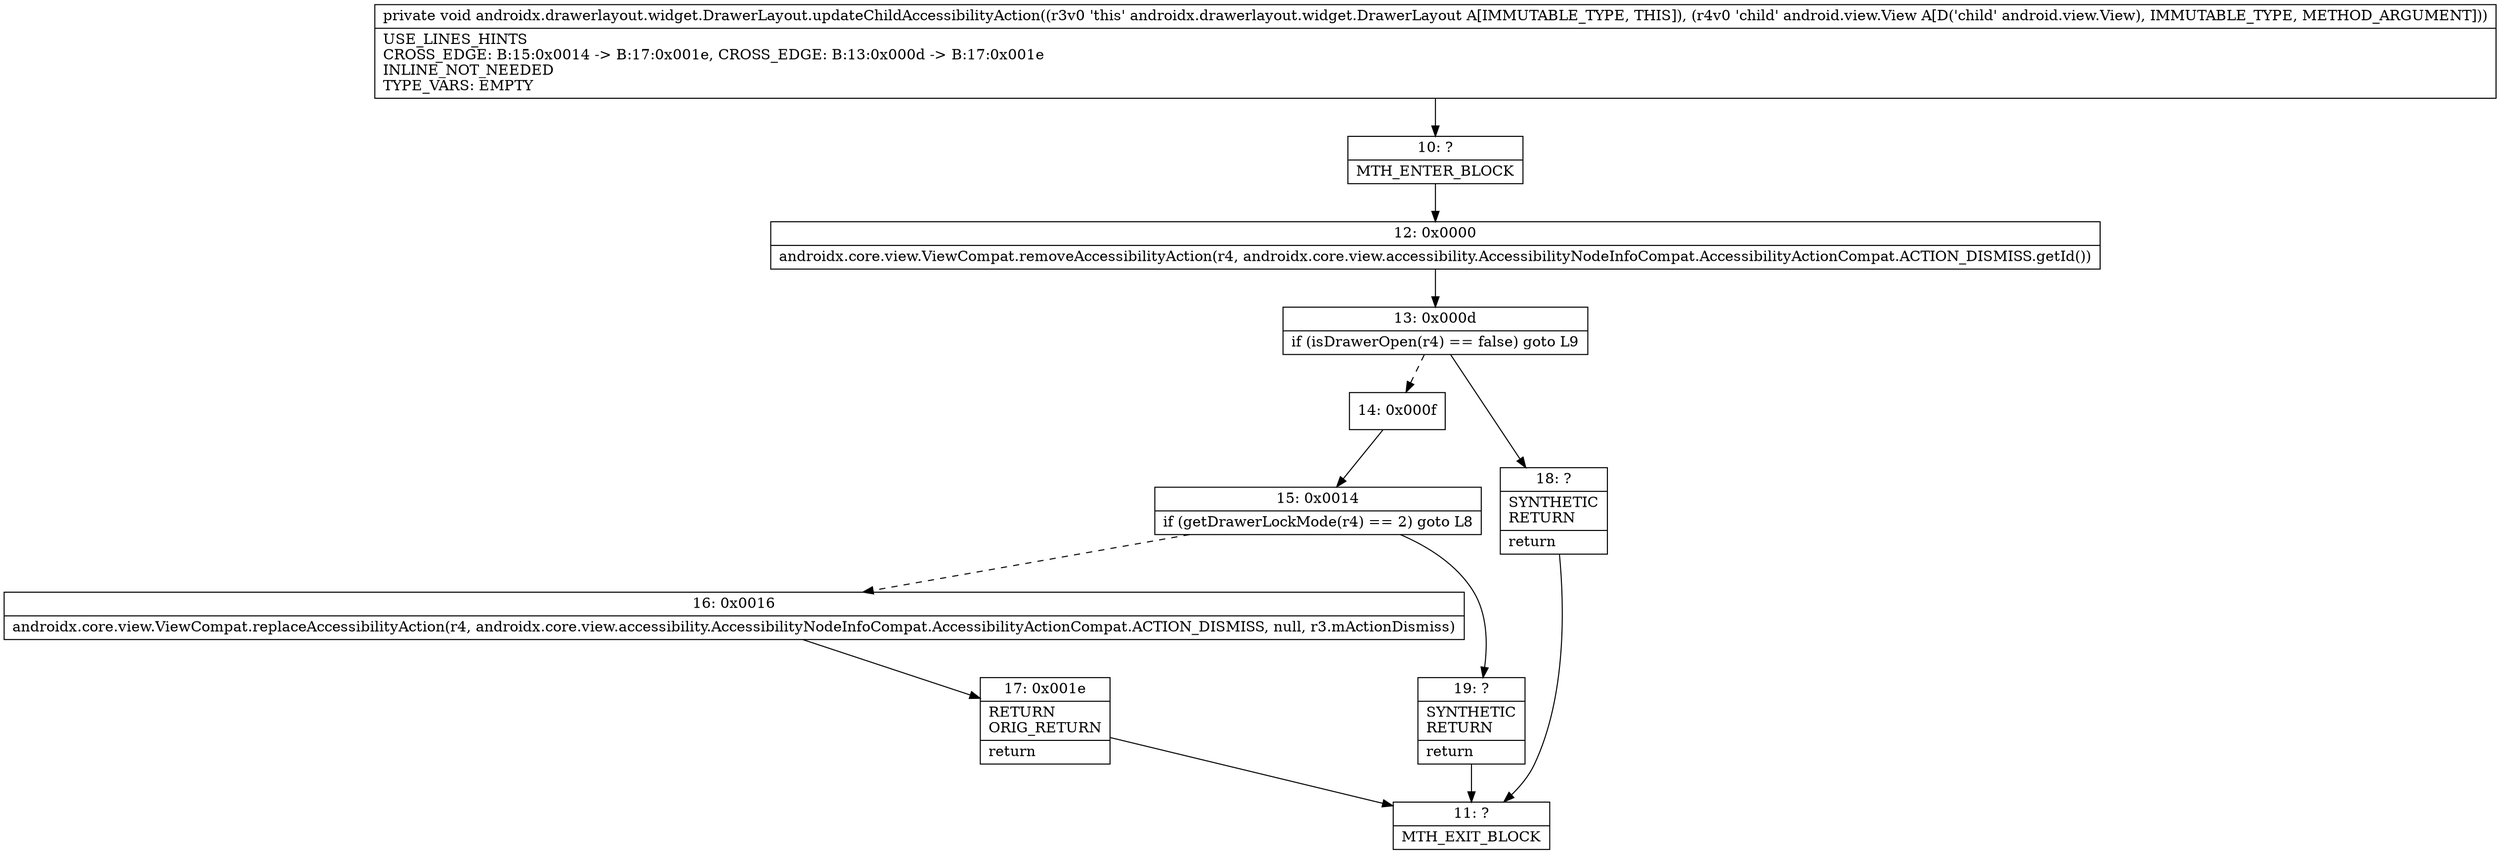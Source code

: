 digraph "CFG forandroidx.drawerlayout.widget.DrawerLayout.updateChildAccessibilityAction(Landroid\/view\/View;)V" {
Node_10 [shape=record,label="{10\:\ ?|MTH_ENTER_BLOCK\l}"];
Node_12 [shape=record,label="{12\:\ 0x0000|androidx.core.view.ViewCompat.removeAccessibilityAction(r4, androidx.core.view.accessibility.AccessibilityNodeInfoCompat.AccessibilityActionCompat.ACTION_DISMISS.getId())\l}"];
Node_13 [shape=record,label="{13\:\ 0x000d|if (isDrawerOpen(r4) == false) goto L9\l}"];
Node_14 [shape=record,label="{14\:\ 0x000f}"];
Node_15 [shape=record,label="{15\:\ 0x0014|if (getDrawerLockMode(r4) == 2) goto L8\l}"];
Node_16 [shape=record,label="{16\:\ 0x0016|androidx.core.view.ViewCompat.replaceAccessibilityAction(r4, androidx.core.view.accessibility.AccessibilityNodeInfoCompat.AccessibilityActionCompat.ACTION_DISMISS, null, r3.mActionDismiss)\l}"];
Node_17 [shape=record,label="{17\:\ 0x001e|RETURN\lORIG_RETURN\l|return\l}"];
Node_11 [shape=record,label="{11\:\ ?|MTH_EXIT_BLOCK\l}"];
Node_19 [shape=record,label="{19\:\ ?|SYNTHETIC\lRETURN\l|return\l}"];
Node_18 [shape=record,label="{18\:\ ?|SYNTHETIC\lRETURN\l|return\l}"];
MethodNode[shape=record,label="{private void androidx.drawerlayout.widget.DrawerLayout.updateChildAccessibilityAction((r3v0 'this' androidx.drawerlayout.widget.DrawerLayout A[IMMUTABLE_TYPE, THIS]), (r4v0 'child' android.view.View A[D('child' android.view.View), IMMUTABLE_TYPE, METHOD_ARGUMENT]))  | USE_LINES_HINTS\lCROSS_EDGE: B:15:0x0014 \-\> B:17:0x001e, CROSS_EDGE: B:13:0x000d \-\> B:17:0x001e\lINLINE_NOT_NEEDED\lTYPE_VARS: EMPTY\l}"];
MethodNode -> Node_10;Node_10 -> Node_12;
Node_12 -> Node_13;
Node_13 -> Node_14[style=dashed];
Node_13 -> Node_18;
Node_14 -> Node_15;
Node_15 -> Node_16[style=dashed];
Node_15 -> Node_19;
Node_16 -> Node_17;
Node_17 -> Node_11;
Node_19 -> Node_11;
Node_18 -> Node_11;
}

